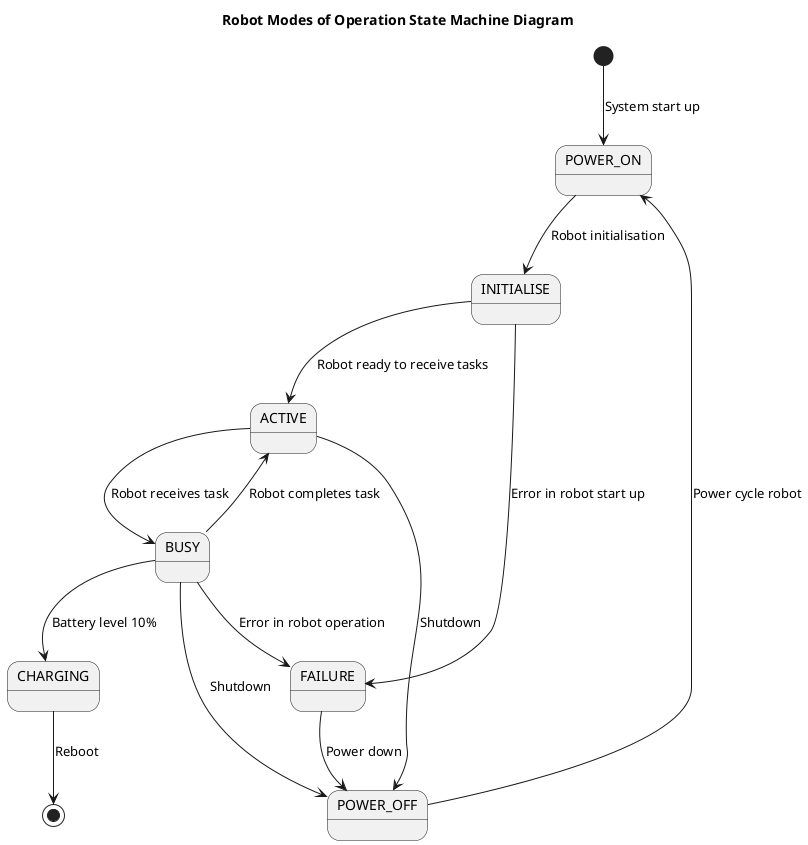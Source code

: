 @startuml

title Robot Modes of Operation State Machine Diagram

[*] --> POWER_ON: System start up
POWER_ON --> INITIALISE: Robot initialisation
INITIALISE --> ACTIVE: Robot ready to receive tasks
INITIALISE --> FAILURE: Error in robot start up
ACTIVE --> BUSY: Robot receives task
BUSY --> ACTIVE: Robot completes task
ACTIVE --> POWER_OFF: Shutdown
BUSY --> POWER_OFF: Shutdown
BUSY --> FAILURE: Error in robot operation
BUSY --> CHARGING: Battery level 10%
CHARGING --> [*]: Reboot
FAILURE --> POWER_OFF: Power down
POWER_OFF --> POWER_ON: Power cycle robot

@enduml